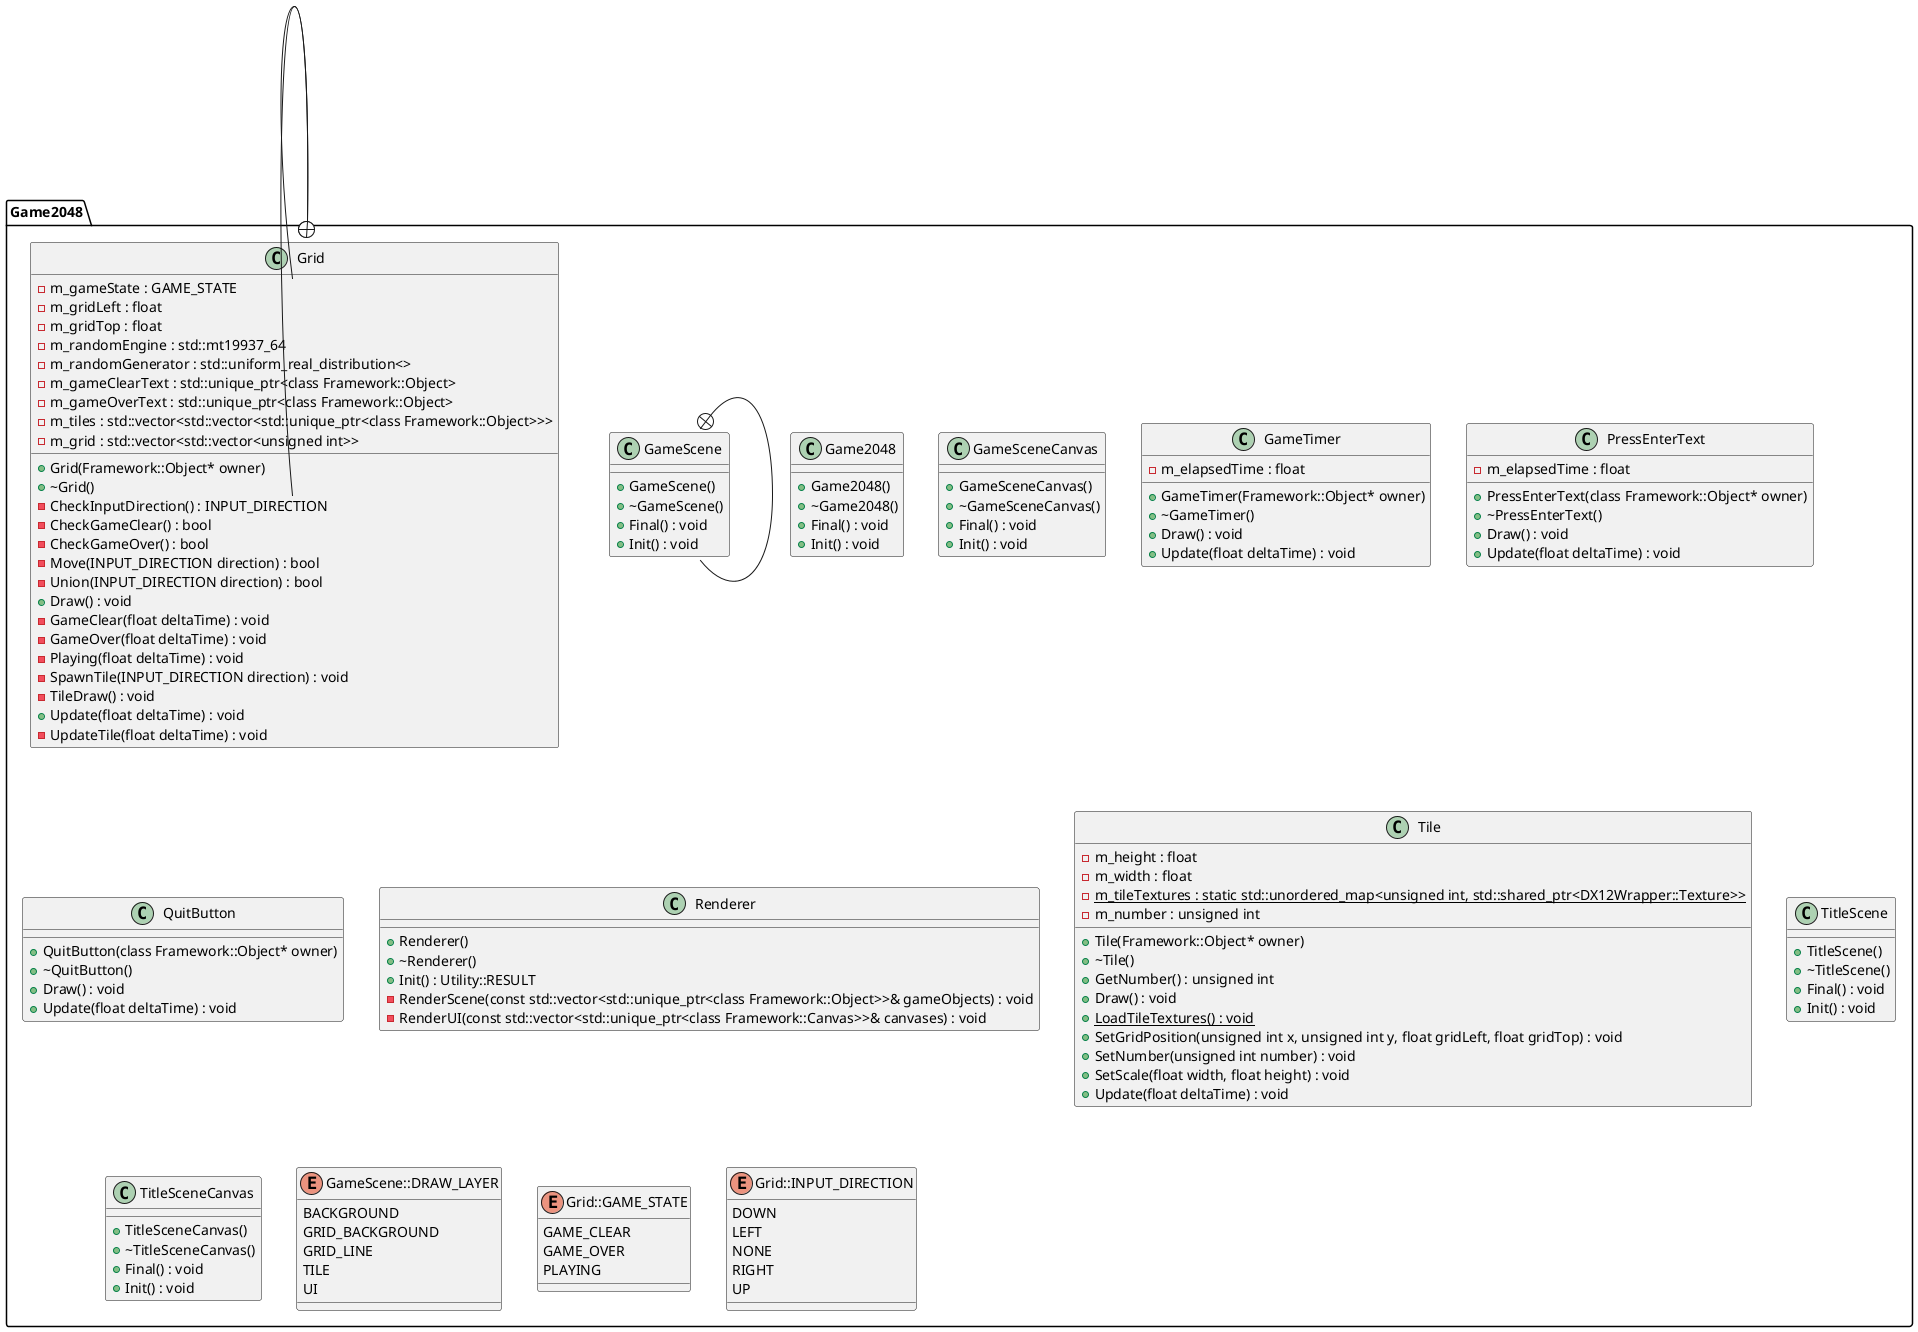 @startuml





/' Objects '/

namespace Game2048 {
	class Game2048 {
		+Game2048()
		+~Game2048()
		+Final() : void
		+Init() : void
	}

	class GameScene {
		+GameScene()
		+~GameScene()
		+Final() : void
		+Init() : void
	}

	class GameSceneCanvas {
		+GameSceneCanvas()
		+~GameSceneCanvas()
		+Final() : void
		+Init() : void
	}

	class GameTimer {
		+GameTimer(Framework::Object* owner)
		+~GameTimer()
		-m_elapsedTime : float
		+Draw() : void
		+Update(float deltaTime) : void
	}

	class Grid {
		+Grid(Framework::Object* owner)
		+~Grid()
		-m_gameState : GAME_STATE
		-CheckInputDirection() : INPUT_DIRECTION
		-CheckGameClear() : bool
		-CheckGameOver() : bool
		-Move(INPUT_DIRECTION direction) : bool
		-Union(INPUT_DIRECTION direction) : bool
		-m_gridLeft : float
		-m_gridTop : float
		-m_randomEngine : std::mt19937_64
		-m_randomGenerator : std::uniform_real_distribution<>
		-m_gameClearText : std::unique_ptr<class Framework::Object>
		-m_gameOverText : std::unique_ptr<class Framework::Object>
		-m_tiles : std::vector<std::vector<std::unique_ptr<class Framework::Object>>>
		-m_grid : std::vector<std::vector<unsigned int>>
		+Draw() : void
		-GameClear(float deltaTime) : void
		-GameOver(float deltaTime) : void
		-Playing(float deltaTime) : void
		-SpawnTile(INPUT_DIRECTION direction) : void
		-TileDraw() : void
		+Update(float deltaTime) : void
		-UpdateTile(float deltaTime) : void
	}

	class PressEnterText {
		+PressEnterText(class Framework::Object* owner)
		+~PressEnterText()
		-m_elapsedTime : float
		+Draw() : void
		+Update(float deltaTime) : void
	}

	class QuitButton {
		+QuitButton(class Framework::Object* owner)
		+~QuitButton()
		+Draw() : void
		+Update(float deltaTime) : void
	}

	class Renderer {
		+Renderer()
		+~Renderer()
		+Init() : Utility::RESULT
		-RenderScene(const std::vector<std::unique_ptr<class Framework::Object>>& gameObjects) : void
		-RenderUI(const std::vector<std::unique_ptr<class Framework::Canvas>>& canvases) : void
	}

	class Tile {
		+Tile(Framework::Object* owner)
		+~Tile()
		-m_height : float
		-m_width : float
		-{static} m_tileTextures : static std::unordered_map<unsigned int, std::shared_ptr<DX12Wrapper::Texture>>
		+GetNumber() : unsigned int
		-m_number : unsigned int
		+Draw() : void
		+{static} LoadTileTextures() : void
		+SetGridPosition(unsigned int x, unsigned int y, float gridLeft, float gridTop) : void
		+SetNumber(unsigned int number) : void
		+SetScale(float width, float height) : void
		+Update(float deltaTime) : void
	}

	class TitleScene {
		+TitleScene()
		+~TitleScene()
		+Final() : void
		+Init() : void
	}

	class TitleSceneCanvas {
		+TitleSceneCanvas()
		+~TitleSceneCanvas()
		+Final() : void
		+Init() : void
	}

	enum GameScene::DRAW_LAYER {
		BACKGROUND
		GRID_BACKGROUND
		GRID_LINE
		TILE
		UI
	}

	enum Grid::GAME_STATE {
		GAME_CLEAR
		GAME_OVER
		PLAYING
	}

	enum Grid::INPUT_DIRECTION {
		DOWN
		LEFT
		NONE
		RIGHT
		UP
	}
}





/' Inheritance relationships '/




/' Aggregation relationships '/





/' Nested objects '/

Game2048.GameScene +-- Game2048.GameScene::DRAW_LAYER


Game2048.Grid +-- Game2048.Grid::GAME_STATE


Game2048.Grid +-- Game2048.Grid::INPUT_DIRECTION




@enduml
